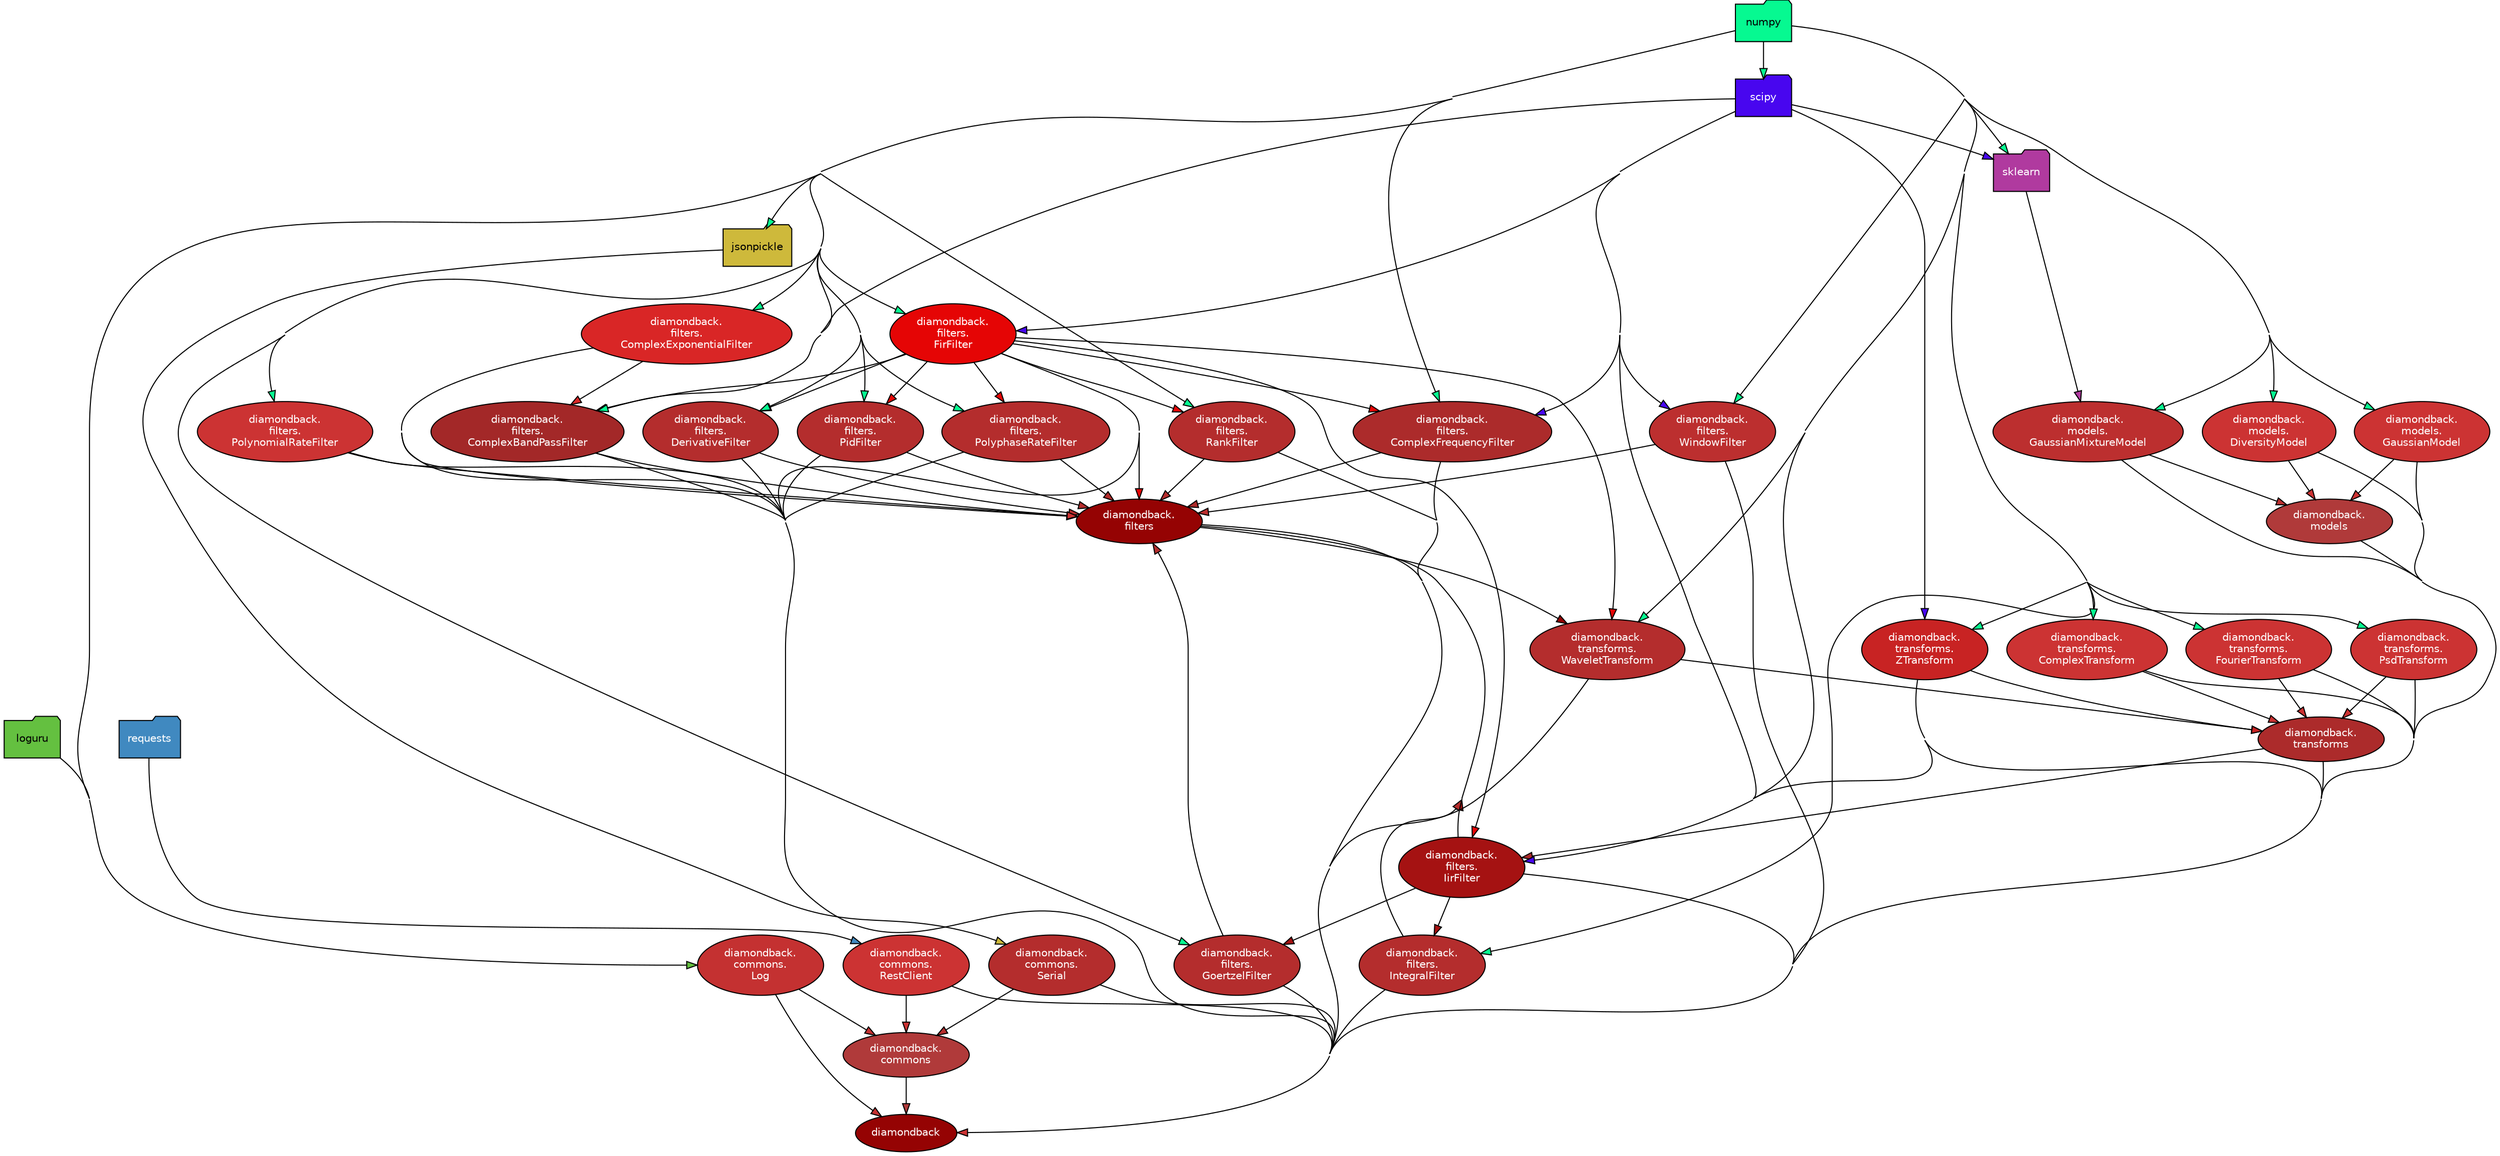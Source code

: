 
digraph G {
    concentrate = true;

    rankdir = TB;
    node [style=filled,fillcolor="#ffffff",fontcolor="#000000",fontname=Helvetica,fontsize=10];

    diamondback [fillcolor="#950303",fontcolor="#ffffff"];
    diamondback_commons [fillcolor="#b03a3a",fontcolor="#ffffff",label="diamondback\.\ncommons"];
    diamondback_commons_Log [fillcolor="#c43131",fontcolor="#ffffff",label="diamondback\.\ncommons\.\nLog"];
    diamondback_commons_RestClient [fillcolor="#cc3333",fontcolor="#ffffff",label="diamondback\.\ncommons\.\nRestClient"];
    diamondback_commons_Serial [fillcolor="#b42d2d",fontcolor="#ffffff",label="diamondback\.\ncommons\.\nSerial"];
    diamondback_filters [fillcolor="#950303",fontcolor="#ffffff",label="diamondback\.\nfilters"];
    diamondback_filters_ComplexBandPassFilter [fillcolor="#a32828",fontcolor="#ffffff",label="diamondback\.\nfilters\.\nComplexBandPassFilter"];
    diamondback_filters_ComplexExponentialFilter [fillcolor="#d92626",fontcolor="#ffffff",label="diamondback\.\nfilters\.\nComplexExponentialFilter"];
    diamondback_filters_ComplexFrequencyFilter [fillcolor="#ac2b2b",fontcolor="#ffffff",label="diamondback\.\nfilters\.\nComplexFrequencyFilter"];
    diamondback_filters_DerivativeFilter [fillcolor="#b42d2d",fontcolor="#ffffff",label="diamondback\.\nfilters\.\nDerivativeFilter"];
    diamondback_filters_FirFilter [fillcolor="#e50505",fontcolor="#ffffff",label="diamondback\.\nfilters\.\nFirFilter"];
    diamondback_filters_GoertzelFilter [fillcolor="#b42d2d",fontcolor="#ffffff",label="diamondback\.\nfilters\.\nGoertzelFilter"];
    diamondback_filters_IirFilter [fillcolor="#a51212",fontcolor="#ffffff",label="diamondback\.\nfilters\.\nIirFilter"];
    diamondback_filters_IntegralFilter [fillcolor="#b42d2d",fontcolor="#ffffff",label="diamondback\.\nfilters\.\nIntegralFilter"];
    diamondback_filters_PidFilter [fillcolor="#b42d2d",fontcolor="#ffffff",label="diamondback\.\nfilters\.\nPidFilter"];
    diamondback_filters_PolynomialRateFilter [fillcolor="#cc3333",fontcolor="#ffffff",label="diamondback\.\nfilters\.\nPolynomialRateFilter"];
    diamondback_filters_PolyphaseRateFilter [fillcolor="#b42d2d",fontcolor="#ffffff",label="diamondback\.\nfilters\.\nPolyphaseRateFilter"];
    diamondback_filters_RankFilter [fillcolor="#b42d2d",fontcolor="#ffffff",label="diamondback\.\nfilters\.\nRankFilter"];
    diamondback_filters_WindowFilter [fillcolor="#bc2f2f",fontcolor="#ffffff",label="diamondback\.\nfilters\.\nWindowFilter"];
    diamondback_models [fillcolor="#b03a3a",fontcolor="#ffffff",label="diamondback\.\nmodels"];
    diamondback_models_DiversityModel [fillcolor="#cc3333",fontcolor="#ffffff",label="diamondback\.\nmodels\.\nDiversityModel"];
    diamondback_models_GaussianMixtureModel [fillcolor="#bc2f2f",fontcolor="#ffffff",label="diamondback\.\nmodels\.\nGaussianMixtureModel"];
    diamondback_models_GaussianModel [fillcolor="#cc3333",fontcolor="#ffffff",label="diamondback\.\nmodels\.\nGaussianModel"];
    diamondback_transforms [fillcolor="#ac2b2b",fontcolor="#ffffff",label="diamondback\.\ntransforms"];
    diamondback_transforms_ComplexTransform [fillcolor="#cc3333",fontcolor="#ffffff",label="diamondback\.\ntransforms\.\nComplexTransform"];
    diamondback_transforms_FourierTransform [fillcolor="#cc3333",fontcolor="#ffffff",label="diamondback\.\ntransforms\.\nFourierTransform"];
    diamondback_transforms_PsdTransform [fillcolor="#cc3333",fontcolor="#ffffff",label="diamondback\.\ntransforms\.\nPsdTransform"];
    diamondback_transforms_WaveletTransform [fillcolor="#b42d2d",fontcolor="#ffffff",label="diamondback\.\ntransforms\.\nWaveletTransform"];
    diamondback_transforms_ZTransform [fillcolor="#c82323",fontcolor="#ffffff",label="diamondback\.\ntransforms\.\nZTransform"];
    jsonpickle [fillcolor="#ceb93b",shape="folder"];
    loguru [fillcolor="#64c040",shape="folder"];
    numpy [fillcolor="#06f991",shape="folder"];
    requests [fillcolor="#4089c0",fontcolor="#ffffff",shape="folder"];
    scipy [fillcolor="#4806ef",fontcolor="#ffffff",shape="folder"];
    sklearn [fillcolor="#b03a9f",fontcolor="#ffffff",shape="folder"];
    diamondback_commons -> diamondback [fillcolor="#b03a3a"];
    diamondback_commons_Log -> diamondback [fillcolor="#c43131",minlen="2"];
    diamondback_commons_Log -> diamondback_commons [fillcolor="#c43131",weight="2"];
    diamondback_commons_RestClient -> diamondback [fillcolor="#cc3333",minlen="2"];
    diamondback_commons_RestClient -> diamondback_commons [fillcolor="#cc3333",weight="2"];
    diamondback_commons_Serial -> diamondback [fillcolor="#b42d2d",minlen="2"];
    diamondback_commons_Serial -> diamondback_commons [fillcolor="#b42d2d",weight="2"];
    diamondback_filters -> diamondback [fillcolor="#950303"];
    diamondback_filters -> diamondback_transforms_WaveletTransform [fillcolor="#950303",minlen="2"];
    diamondback_filters_ComplexBandPassFilter -> diamondback [fillcolor="#a32828",minlen="2"];
    diamondback_filters_ComplexBandPassFilter -> diamondback_filters [fillcolor="#a32828",weight="2"];
    diamondback_filters_ComplexExponentialFilter -> diamondback [fillcolor="#d92626",minlen="2"];
    diamondback_filters_ComplexExponentialFilter -> diamondback_filters [fillcolor="#d92626",weight="2"];
    diamondback_filters_ComplexExponentialFilter -> diamondback_filters_ComplexBandPassFilter [fillcolor="#d92626",weight="2"];
    diamondback_filters_ComplexFrequencyFilter -> diamondback [fillcolor="#ac2b2b",minlen="2"];
    diamondback_filters_ComplexFrequencyFilter -> diamondback_filters [fillcolor="#ac2b2b",weight="2"];
    diamondback_filters_DerivativeFilter -> diamondback [fillcolor="#b42d2d",minlen="2"];
    diamondback_filters_DerivativeFilter -> diamondback_filters [fillcolor="#b42d2d",weight="2"];
    diamondback_filters_FirFilter -> diamondback [fillcolor="#e50505",minlen="2"];
    diamondback_filters_FirFilter -> diamondback_filters [fillcolor="#e50505",weight="2"];
    diamondback_filters_FirFilter -> diamondback_filters_ComplexBandPassFilter [fillcolor="#e50505",weight="2"];
    diamondback_filters_FirFilter -> diamondback_filters_ComplexFrequencyFilter [fillcolor="#e50505",weight="2"];
    diamondback_filters_FirFilter -> diamondback_filters_DerivativeFilter [fillcolor="#e50505",weight="2"];
    diamondback_filters_FirFilter -> diamondback_filters_IirFilter [fillcolor="#e50505",weight="2"];
    diamondback_filters_FirFilter -> diamondback_filters_PidFilter [fillcolor="#e50505",weight="2"];
    diamondback_filters_FirFilter -> diamondback_filters_PolyphaseRateFilter [fillcolor="#e50505",weight="2"];
    diamondback_filters_FirFilter -> diamondback_filters_RankFilter [fillcolor="#e50505",weight="2"];
    diamondback_filters_FirFilter -> diamondback_transforms_WaveletTransform [fillcolor="#e50505",minlen="2"];
    diamondback_filters_GoertzelFilter -> diamondback [fillcolor="#b42d2d",minlen="2"];
    diamondback_filters_GoertzelFilter -> diamondback_filters [fillcolor="#b42d2d",weight="2"];
    diamondback_filters_IirFilter -> diamondback [fillcolor="#a51212",minlen="2"];
    diamondback_filters_IirFilter -> diamondback_filters [fillcolor="#a51212",weight="2"];
    diamondback_filters_IirFilter -> diamondback_filters_GoertzelFilter [fillcolor="#a51212",weight="2"];
    diamondback_filters_IirFilter -> diamondback_filters_IntegralFilter [fillcolor="#a51212",weight="2"];
    diamondback_filters_IntegralFilter -> diamondback [fillcolor="#b42d2d",minlen="2"];
    diamondback_filters_IntegralFilter -> diamondback_filters [fillcolor="#b42d2d",weight="2"];
    diamondback_filters_PidFilter -> diamondback [fillcolor="#b42d2d",minlen="2"];
    diamondback_filters_PidFilter -> diamondback_filters [fillcolor="#b42d2d",weight="2"];
    diamondback_filters_PolynomialRateFilter -> diamondback [fillcolor="#cc3333",minlen="2"];
    diamondback_filters_PolynomialRateFilter -> diamondback_filters [fillcolor="#cc3333",weight="2"];
    diamondback_filters_PolyphaseRateFilter -> diamondback [fillcolor="#b42d2d",minlen="2"];
    diamondback_filters_PolyphaseRateFilter -> diamondback_filters [fillcolor="#b42d2d",weight="2"];
    diamondback_filters_RankFilter -> diamondback [fillcolor="#b42d2d",minlen="2"];
    diamondback_filters_RankFilter -> diamondback_filters [fillcolor="#b42d2d",weight="2"];
    diamondback_filters_WindowFilter -> diamondback [fillcolor="#bc2f2f",minlen="2"];
    diamondback_filters_WindowFilter -> diamondback_filters [fillcolor="#bc2f2f",weight="2"];
    diamondback_models -> diamondback [fillcolor="#b03a3a"];
    diamondback_models_DiversityModel -> diamondback [fillcolor="#cc3333",minlen="2"];
    diamondback_models_DiversityModel -> diamondback_models [fillcolor="#cc3333",weight="2"];
    diamondback_models_GaussianMixtureModel -> diamondback [fillcolor="#bc2f2f",minlen="2"];
    diamondback_models_GaussianMixtureModel -> diamondback_models [fillcolor="#bc2f2f",weight="2"];
    diamondback_models_GaussianModel -> diamondback [fillcolor="#cc3333",minlen="2"];
    diamondback_models_GaussianModel -> diamondback_models [fillcolor="#cc3333",weight="2"];
    diamondback_transforms -> diamondback [fillcolor="#ac2b2b"];
    diamondback_transforms -> diamondback_filters_IirFilter [fillcolor="#ac2b2b",minlen="2"];
    diamondback_transforms_ComplexTransform -> diamondback [fillcolor="#cc3333",minlen="2"];
    diamondback_transforms_ComplexTransform -> diamondback_transforms [fillcolor="#cc3333",weight="2"];
    diamondback_transforms_FourierTransform -> diamondback [fillcolor="#cc3333",minlen="2"];
    diamondback_transforms_FourierTransform -> diamondback_transforms [fillcolor="#cc3333",weight="2"];
    diamondback_transforms_PsdTransform -> diamondback [fillcolor="#cc3333",minlen="2"];
    diamondback_transforms_PsdTransform -> diamondback_transforms [fillcolor="#cc3333",weight="2"];
    diamondback_transforms_WaveletTransform -> diamondback [fillcolor="#b42d2d",minlen="2"];
    diamondback_transforms_WaveletTransform -> diamondback_transforms [fillcolor="#b42d2d",weight="2"];
    diamondback_transforms_ZTransform -> diamondback [fillcolor="#c82323",minlen="2"];
    diamondback_transforms_ZTransform -> diamondback_filters_IirFilter [fillcolor="#c82323",minlen="2"];
    diamondback_transforms_ZTransform -> diamondback_transforms [fillcolor="#c82323",weight="2"];
    jsonpickle -> diamondback_commons_Serial [fillcolor="#ceb93b",minlen="3"];
    loguru -> diamondback_commons_Log [fillcolor="#64c040",minlen="3"];
    numpy -> diamondback_commons_Log [fillcolor="#06f991",minlen="3"];
    numpy -> diamondback_filters_ComplexBandPassFilter [fillcolor="#06f991",minlen="3"];
    numpy -> diamondback_filters_ComplexExponentialFilter [fillcolor="#06f991",minlen="3"];
    numpy -> diamondback_filters_ComplexFrequencyFilter [fillcolor="#06f991",minlen="3"];
    numpy -> diamondback_filters_DerivativeFilter [fillcolor="#06f991",minlen="3"];
    numpy -> diamondback_filters_FirFilter [fillcolor="#06f991",minlen="3"];
    numpy -> diamondback_filters_GoertzelFilter [fillcolor="#06f991",minlen="3"];
    numpy -> diamondback_filters_IirFilter [fillcolor="#06f991",minlen="3"];
    numpy -> diamondback_filters_IntegralFilter [fillcolor="#06f991",minlen="3"];
    numpy -> diamondback_filters_PidFilter [fillcolor="#06f991",minlen="3"];
    numpy -> diamondback_filters_PolynomialRateFilter [fillcolor="#06f991",minlen="3"];
    numpy -> diamondback_filters_PolyphaseRateFilter [fillcolor="#06f991",minlen="3"];
    numpy -> diamondback_filters_RankFilter [fillcolor="#06f991",minlen="3"];
    numpy -> diamondback_filters_WindowFilter [fillcolor="#06f991",minlen="3"];
    numpy -> diamondback_models_DiversityModel [fillcolor="#06f991",minlen="3"];
    numpy -> diamondback_models_GaussianMixtureModel [fillcolor="#06f991",minlen="3"];
    numpy -> diamondback_models_GaussianModel [fillcolor="#06f991",minlen="3"];
    numpy -> diamondback_transforms_ComplexTransform [fillcolor="#06f991",minlen="3"];
    numpy -> diamondback_transforms_FourierTransform [fillcolor="#06f991",minlen="3"];
    numpy -> diamondback_transforms_PsdTransform [fillcolor="#06f991",minlen="3"];
    numpy -> diamondback_transforms_WaveletTransform [fillcolor="#06f991",minlen="3"];
    numpy -> diamondback_transforms_ZTransform [fillcolor="#06f991",minlen="3"];
    numpy -> jsonpickle [fillcolor="#06f991",minlen="3"];
    numpy -> scipy [fillcolor="#06f991"];
    numpy -> sklearn [fillcolor="#06f991"];
    requests -> diamondback_commons_RestClient [fillcolor="#4089c0",minlen="3"];
    scipy -> diamondback_filters_ComplexBandPassFilter [fillcolor="#4806ef",minlen="3"];
    scipy -> diamondback_filters_ComplexFrequencyFilter [fillcolor="#4806ef",minlen="3"];
    scipy -> diamondback_filters_FirFilter [fillcolor="#4806ef",minlen="3"];
    scipy -> diamondback_filters_IirFilter [fillcolor="#4806ef",minlen="3"];
    scipy -> diamondback_filters_WindowFilter [fillcolor="#4806ef",minlen="3"];
    scipy -> diamondback_transforms_ZTransform [fillcolor="#4806ef",minlen="3"];
    scipy -> sklearn [fillcolor="#4806ef"];
    sklearn -> diamondback_models_GaussianMixtureModel [fillcolor="#b03a9f",minlen="3"];
}

